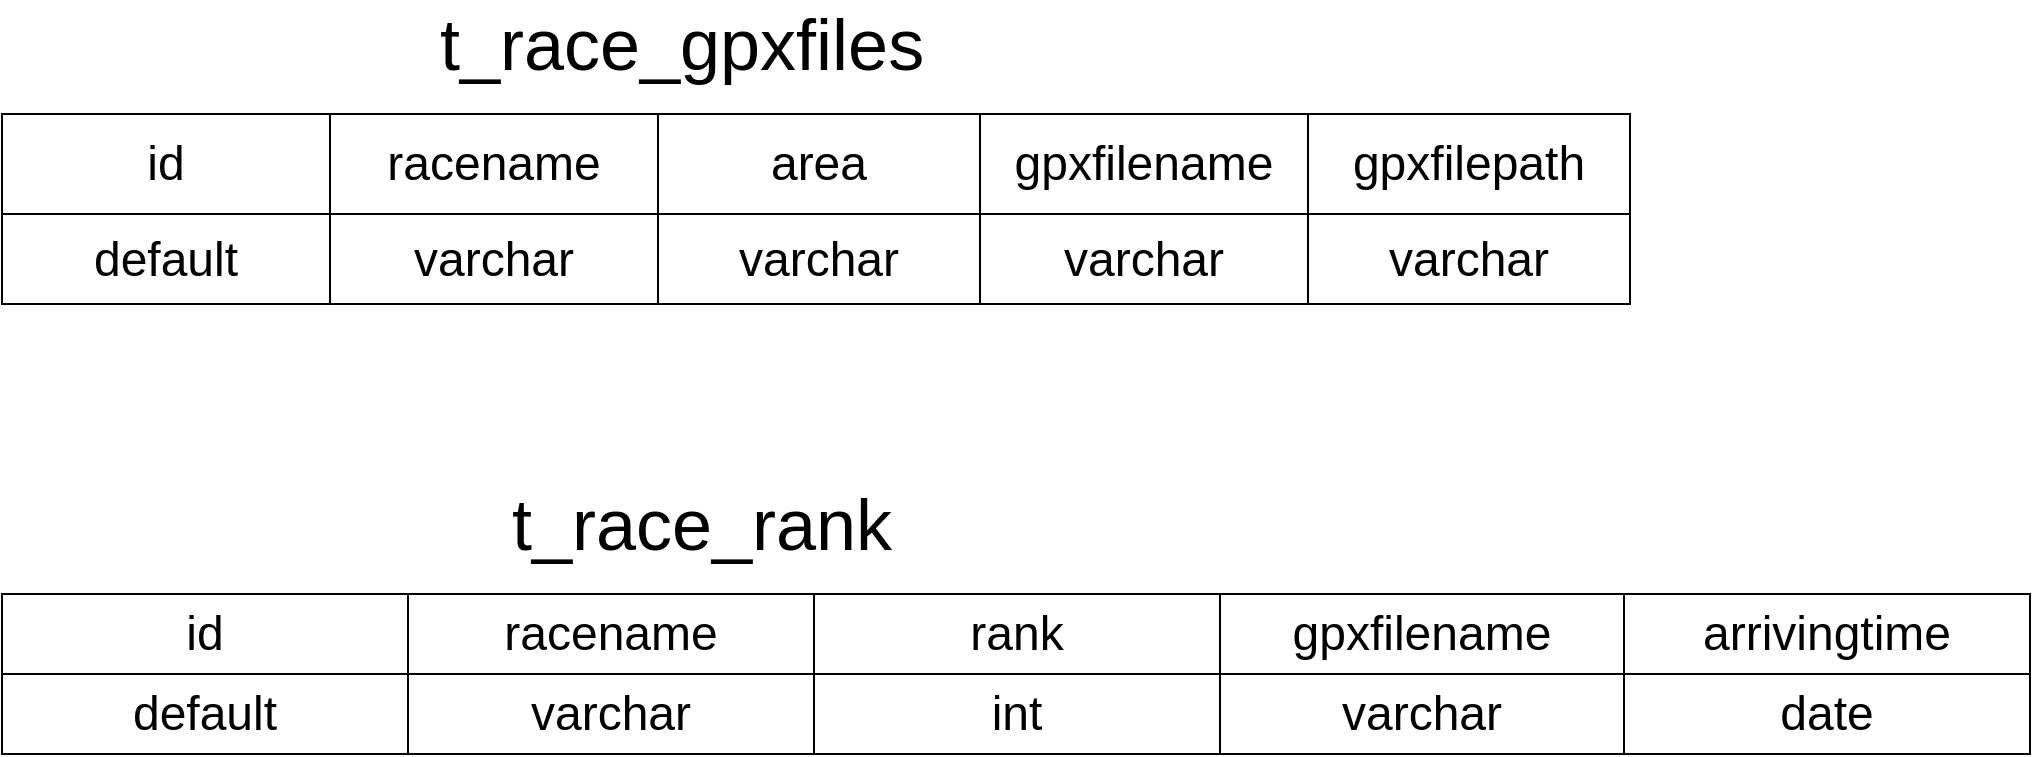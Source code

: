 <mxfile version="20.6.0" type="github">
  <diagram id="CfL78ZpqyKhHBdBOKc-Q" name="第 1 页">
    <mxGraphModel dx="2415" dy="800" grid="1" gridSize="10" guides="1" tooltips="1" connect="1" arrows="1" fold="1" page="1" pageScale="1" pageWidth="827" pageHeight="1169" math="0" shadow="0">
      <root>
        <mxCell id="0" />
        <mxCell id="1" parent="0" />
        <mxCell id="An0dyovIvbsDwVQfOLjY-1" value="" style="shape=table;startSize=0;container=1;collapsible=0;childLayout=tableLayout;" vertex="1" parent="1">
          <mxGeometry x="-390" y="130" width="814" height="95" as="geometry" />
        </mxCell>
        <mxCell id="An0dyovIvbsDwVQfOLjY-2" value="" style="shape=tableRow;horizontal=0;startSize=0;swimlaneHead=0;swimlaneBody=0;top=0;left=0;bottom=0;right=0;collapsible=0;dropTarget=0;fillColor=none;points=[[0,0.5],[1,0.5]];portConstraint=eastwest;" vertex="1" parent="An0dyovIvbsDwVQfOLjY-1">
          <mxGeometry width="814" height="50" as="geometry" />
        </mxCell>
        <mxCell id="An0dyovIvbsDwVQfOLjY-3" value="&lt;font style=&quot;font-size: 24px;&quot;&gt;id&lt;/font&gt;" style="shape=partialRectangle;html=1;whiteSpace=wrap;connectable=0;overflow=hidden;fillColor=none;top=0;left=0;bottom=0;right=0;pointerEvents=1;" vertex="1" parent="An0dyovIvbsDwVQfOLjY-2">
          <mxGeometry width="164" height="50" as="geometry">
            <mxRectangle width="164" height="50" as="alternateBounds" />
          </mxGeometry>
        </mxCell>
        <mxCell id="An0dyovIvbsDwVQfOLjY-4" value="&lt;font style=&quot;font-size: 24px;&quot;&gt;racename&lt;/font&gt;" style="shape=partialRectangle;html=1;whiteSpace=wrap;connectable=0;overflow=hidden;fillColor=none;top=0;left=0;bottom=0;right=0;pointerEvents=1;" vertex="1" parent="An0dyovIvbsDwVQfOLjY-2">
          <mxGeometry x="164" width="164" height="50" as="geometry">
            <mxRectangle width="164" height="50" as="alternateBounds" />
          </mxGeometry>
        </mxCell>
        <mxCell id="An0dyovIvbsDwVQfOLjY-5" value="&lt;font style=&quot;font-size: 24px;&quot;&gt;area&lt;/font&gt;" style="shape=partialRectangle;html=1;whiteSpace=wrap;connectable=0;overflow=hidden;fillColor=none;top=0;left=0;bottom=0;right=0;pointerEvents=1;" vertex="1" parent="An0dyovIvbsDwVQfOLjY-2">
          <mxGeometry x="328" width="161" height="50" as="geometry">
            <mxRectangle width="161" height="50" as="alternateBounds" />
          </mxGeometry>
        </mxCell>
        <mxCell id="An0dyovIvbsDwVQfOLjY-6" value="&lt;font style=&quot;font-size: 24px;&quot;&gt;gpxfilename&lt;/font&gt;" style="shape=partialRectangle;html=1;whiteSpace=wrap;connectable=0;overflow=hidden;fillColor=none;top=0;left=0;bottom=0;right=0;pointerEvents=1;" vertex="1" parent="An0dyovIvbsDwVQfOLjY-2">
          <mxGeometry x="489" width="164" height="50" as="geometry">
            <mxRectangle width="164" height="50" as="alternateBounds" />
          </mxGeometry>
        </mxCell>
        <mxCell id="An0dyovIvbsDwVQfOLjY-7" value="&lt;font style=&quot;font-size: 24px;&quot;&gt;gpxfilepath&lt;/font&gt;" style="shape=partialRectangle;html=1;whiteSpace=wrap;connectable=0;overflow=hidden;fillColor=none;top=0;left=0;bottom=0;right=0;pointerEvents=1;" vertex="1" parent="An0dyovIvbsDwVQfOLjY-2">
          <mxGeometry x="653" width="161" height="50" as="geometry">
            <mxRectangle width="161" height="50" as="alternateBounds" />
          </mxGeometry>
        </mxCell>
        <mxCell id="An0dyovIvbsDwVQfOLjY-8" value="" style="shape=tableRow;horizontal=0;startSize=0;swimlaneHead=0;swimlaneBody=0;top=0;left=0;bottom=0;right=0;collapsible=0;dropTarget=0;fillColor=none;points=[[0,0.5],[1,0.5]];portConstraint=eastwest;" vertex="1" parent="An0dyovIvbsDwVQfOLjY-1">
          <mxGeometry y="50" width="814" height="45" as="geometry" />
        </mxCell>
        <mxCell id="An0dyovIvbsDwVQfOLjY-9" value="&lt;font style=&quot;font-size: 24px;&quot;&gt;default&lt;/font&gt;" style="shape=partialRectangle;html=1;whiteSpace=wrap;connectable=0;overflow=hidden;fillColor=none;top=0;left=0;bottom=0;right=0;pointerEvents=1;" vertex="1" parent="An0dyovIvbsDwVQfOLjY-8">
          <mxGeometry width="164" height="45" as="geometry">
            <mxRectangle width="164" height="45" as="alternateBounds" />
          </mxGeometry>
        </mxCell>
        <mxCell id="An0dyovIvbsDwVQfOLjY-10" value="&lt;font style=&quot;font-size: 24px;&quot;&gt;varchar&lt;/font&gt;" style="shape=partialRectangle;html=1;whiteSpace=wrap;connectable=0;overflow=hidden;fillColor=none;top=0;left=0;bottom=0;right=0;pointerEvents=1;" vertex="1" parent="An0dyovIvbsDwVQfOLjY-8">
          <mxGeometry x="164" width="164" height="45" as="geometry">
            <mxRectangle width="164" height="45" as="alternateBounds" />
          </mxGeometry>
        </mxCell>
        <mxCell id="An0dyovIvbsDwVQfOLjY-11" value="&lt;font style=&quot;font-size: 24px;&quot;&gt;varchar&lt;/font&gt;" style="shape=partialRectangle;html=1;whiteSpace=wrap;connectable=0;overflow=hidden;fillColor=none;top=0;left=0;bottom=0;right=0;pointerEvents=1;" vertex="1" parent="An0dyovIvbsDwVQfOLjY-8">
          <mxGeometry x="328" width="161" height="45" as="geometry">
            <mxRectangle width="161" height="45" as="alternateBounds" />
          </mxGeometry>
        </mxCell>
        <mxCell id="An0dyovIvbsDwVQfOLjY-12" value="&lt;font style=&quot;font-size: 24px;&quot;&gt;varchar&lt;/font&gt;" style="shape=partialRectangle;html=1;whiteSpace=wrap;connectable=0;overflow=hidden;fillColor=none;top=0;left=0;bottom=0;right=0;pointerEvents=1;" vertex="1" parent="An0dyovIvbsDwVQfOLjY-8">
          <mxGeometry x="489" width="164" height="45" as="geometry">
            <mxRectangle width="164" height="45" as="alternateBounds" />
          </mxGeometry>
        </mxCell>
        <mxCell id="An0dyovIvbsDwVQfOLjY-13" value="&lt;font style=&quot;font-size: 24px;&quot;&gt;varchar&lt;/font&gt;" style="shape=partialRectangle;html=1;whiteSpace=wrap;connectable=0;overflow=hidden;fillColor=none;top=0;left=0;bottom=0;right=0;pointerEvents=1;" vertex="1" parent="An0dyovIvbsDwVQfOLjY-8">
          <mxGeometry x="653" width="161" height="45" as="geometry">
            <mxRectangle width="161" height="45" as="alternateBounds" />
          </mxGeometry>
        </mxCell>
        <mxCell id="An0dyovIvbsDwVQfOLjY-14" value="&lt;font style=&quot;font-size: 36px;&quot;&gt;t_race_gpxfiles&lt;/font&gt;" style="text;html=1;strokeColor=none;fillColor=none;align=center;verticalAlign=middle;whiteSpace=wrap;rounded=0;" vertex="1" parent="1">
          <mxGeometry x="-130" y="80" width="160" height="30" as="geometry" />
        </mxCell>
        <mxCell id="An0dyovIvbsDwVQfOLjY-15" value="" style="shape=table;startSize=0;container=1;collapsible=0;childLayout=tableLayout;fontSize=24;" vertex="1" parent="1">
          <mxGeometry x="-390" y="370" width="1014" height="80" as="geometry" />
        </mxCell>
        <mxCell id="An0dyovIvbsDwVQfOLjY-16" value="" style="shape=tableRow;horizontal=0;startSize=0;swimlaneHead=0;swimlaneBody=0;top=0;left=0;bottom=0;right=0;collapsible=0;dropTarget=0;fillColor=none;points=[[0,0.5],[1,0.5]];portConstraint=eastwest;fontSize=24;" vertex="1" parent="An0dyovIvbsDwVQfOLjY-15">
          <mxGeometry width="1014" height="40" as="geometry" />
        </mxCell>
        <mxCell id="An0dyovIvbsDwVQfOLjY-27" value="id" style="shape=partialRectangle;html=1;whiteSpace=wrap;connectable=0;overflow=hidden;fillColor=none;top=0;left=0;bottom=0;right=0;pointerEvents=1;fontSize=24;" vertex="1" parent="An0dyovIvbsDwVQfOLjY-16">
          <mxGeometry width="203" height="40" as="geometry">
            <mxRectangle width="203" height="40" as="alternateBounds" />
          </mxGeometry>
        </mxCell>
        <mxCell id="An0dyovIvbsDwVQfOLjY-17" value="racename" style="shape=partialRectangle;html=1;whiteSpace=wrap;connectable=0;overflow=hidden;fillColor=none;top=0;left=0;bottom=0;right=0;pointerEvents=1;fontSize=24;" vertex="1" parent="An0dyovIvbsDwVQfOLjY-16">
          <mxGeometry x="203" width="203" height="40" as="geometry">
            <mxRectangle width="203" height="40" as="alternateBounds" />
          </mxGeometry>
        </mxCell>
        <mxCell id="An0dyovIvbsDwVQfOLjY-18" value="rank" style="shape=partialRectangle;html=1;whiteSpace=wrap;connectable=0;overflow=hidden;fillColor=none;top=0;left=0;bottom=0;right=0;pointerEvents=1;fontSize=24;" vertex="1" parent="An0dyovIvbsDwVQfOLjY-16">
          <mxGeometry x="406" width="203" height="40" as="geometry">
            <mxRectangle width="203" height="40" as="alternateBounds" />
          </mxGeometry>
        </mxCell>
        <mxCell id="An0dyovIvbsDwVQfOLjY-19" value="gpxfilename" style="shape=partialRectangle;html=1;whiteSpace=wrap;connectable=0;overflow=hidden;fillColor=none;top=0;left=0;bottom=0;right=0;pointerEvents=1;fontSize=24;" vertex="1" parent="An0dyovIvbsDwVQfOLjY-16">
          <mxGeometry x="609" width="202" height="40" as="geometry">
            <mxRectangle width="202" height="40" as="alternateBounds" />
          </mxGeometry>
        </mxCell>
        <mxCell id="An0dyovIvbsDwVQfOLjY-20" value="arrivingtime" style="shape=partialRectangle;html=1;whiteSpace=wrap;connectable=0;overflow=hidden;fillColor=none;top=0;left=0;bottom=0;right=0;pointerEvents=1;fontSize=24;" vertex="1" parent="An0dyovIvbsDwVQfOLjY-16">
          <mxGeometry x="811" width="203" height="40" as="geometry">
            <mxRectangle width="203" height="40" as="alternateBounds" />
          </mxGeometry>
        </mxCell>
        <mxCell id="An0dyovIvbsDwVQfOLjY-21" value="" style="shape=tableRow;horizontal=0;startSize=0;swimlaneHead=0;swimlaneBody=0;top=0;left=0;bottom=0;right=0;collapsible=0;dropTarget=0;fillColor=none;points=[[0,0.5],[1,0.5]];portConstraint=eastwest;fontSize=24;" vertex="1" parent="An0dyovIvbsDwVQfOLjY-15">
          <mxGeometry y="40" width="1014" height="40" as="geometry" />
        </mxCell>
        <mxCell id="An0dyovIvbsDwVQfOLjY-28" value="&lt;font style=&quot;font-size: 24px;&quot;&gt;default&lt;/font&gt;" style="shape=partialRectangle;html=1;whiteSpace=wrap;connectable=0;overflow=hidden;fillColor=none;top=0;left=0;bottom=0;right=0;pointerEvents=1;fontSize=24;" vertex="1" parent="An0dyovIvbsDwVQfOLjY-21">
          <mxGeometry width="203" height="40" as="geometry">
            <mxRectangle width="203" height="40" as="alternateBounds" />
          </mxGeometry>
        </mxCell>
        <mxCell id="An0dyovIvbsDwVQfOLjY-22" value="&lt;font style=&quot;font-size: 24px;&quot;&gt;varchar&lt;/font&gt;" style="shape=partialRectangle;html=1;whiteSpace=wrap;connectable=0;overflow=hidden;fillColor=none;top=0;left=0;bottom=0;right=0;pointerEvents=1;fontSize=24;" vertex="1" parent="An0dyovIvbsDwVQfOLjY-21">
          <mxGeometry x="203" width="203" height="40" as="geometry">
            <mxRectangle width="203" height="40" as="alternateBounds" />
          </mxGeometry>
        </mxCell>
        <mxCell id="An0dyovIvbsDwVQfOLjY-23" value="int" style="shape=partialRectangle;html=1;whiteSpace=wrap;connectable=0;overflow=hidden;fillColor=none;top=0;left=0;bottom=0;right=0;pointerEvents=1;fontSize=24;" vertex="1" parent="An0dyovIvbsDwVQfOLjY-21">
          <mxGeometry x="406" width="203" height="40" as="geometry">
            <mxRectangle width="203" height="40" as="alternateBounds" />
          </mxGeometry>
        </mxCell>
        <mxCell id="An0dyovIvbsDwVQfOLjY-24" value="&lt;font style=&quot;font-size: 24px;&quot;&gt;varchar&lt;/font&gt;" style="shape=partialRectangle;html=1;whiteSpace=wrap;connectable=0;overflow=hidden;fillColor=none;top=0;left=0;bottom=0;right=0;pointerEvents=1;fontSize=24;" vertex="1" parent="An0dyovIvbsDwVQfOLjY-21">
          <mxGeometry x="609" width="202" height="40" as="geometry">
            <mxRectangle width="202" height="40" as="alternateBounds" />
          </mxGeometry>
        </mxCell>
        <mxCell id="An0dyovIvbsDwVQfOLjY-25" value="date" style="shape=partialRectangle;html=1;whiteSpace=wrap;connectable=0;overflow=hidden;fillColor=none;top=0;left=0;bottom=0;right=0;pointerEvents=1;fontSize=24;" vertex="1" parent="An0dyovIvbsDwVQfOLjY-21">
          <mxGeometry x="811" width="203" height="40" as="geometry">
            <mxRectangle width="203" height="40" as="alternateBounds" />
          </mxGeometry>
        </mxCell>
        <mxCell id="An0dyovIvbsDwVQfOLjY-26" value="&lt;font style=&quot;font-size: 36px;&quot;&gt;t_race_rank&lt;/font&gt;" style="text;html=1;strokeColor=none;fillColor=none;align=center;verticalAlign=middle;whiteSpace=wrap;rounded=0;" vertex="1" parent="1">
          <mxGeometry x="-120" y="320" width="160" height="30" as="geometry" />
        </mxCell>
      </root>
    </mxGraphModel>
  </diagram>
</mxfile>
